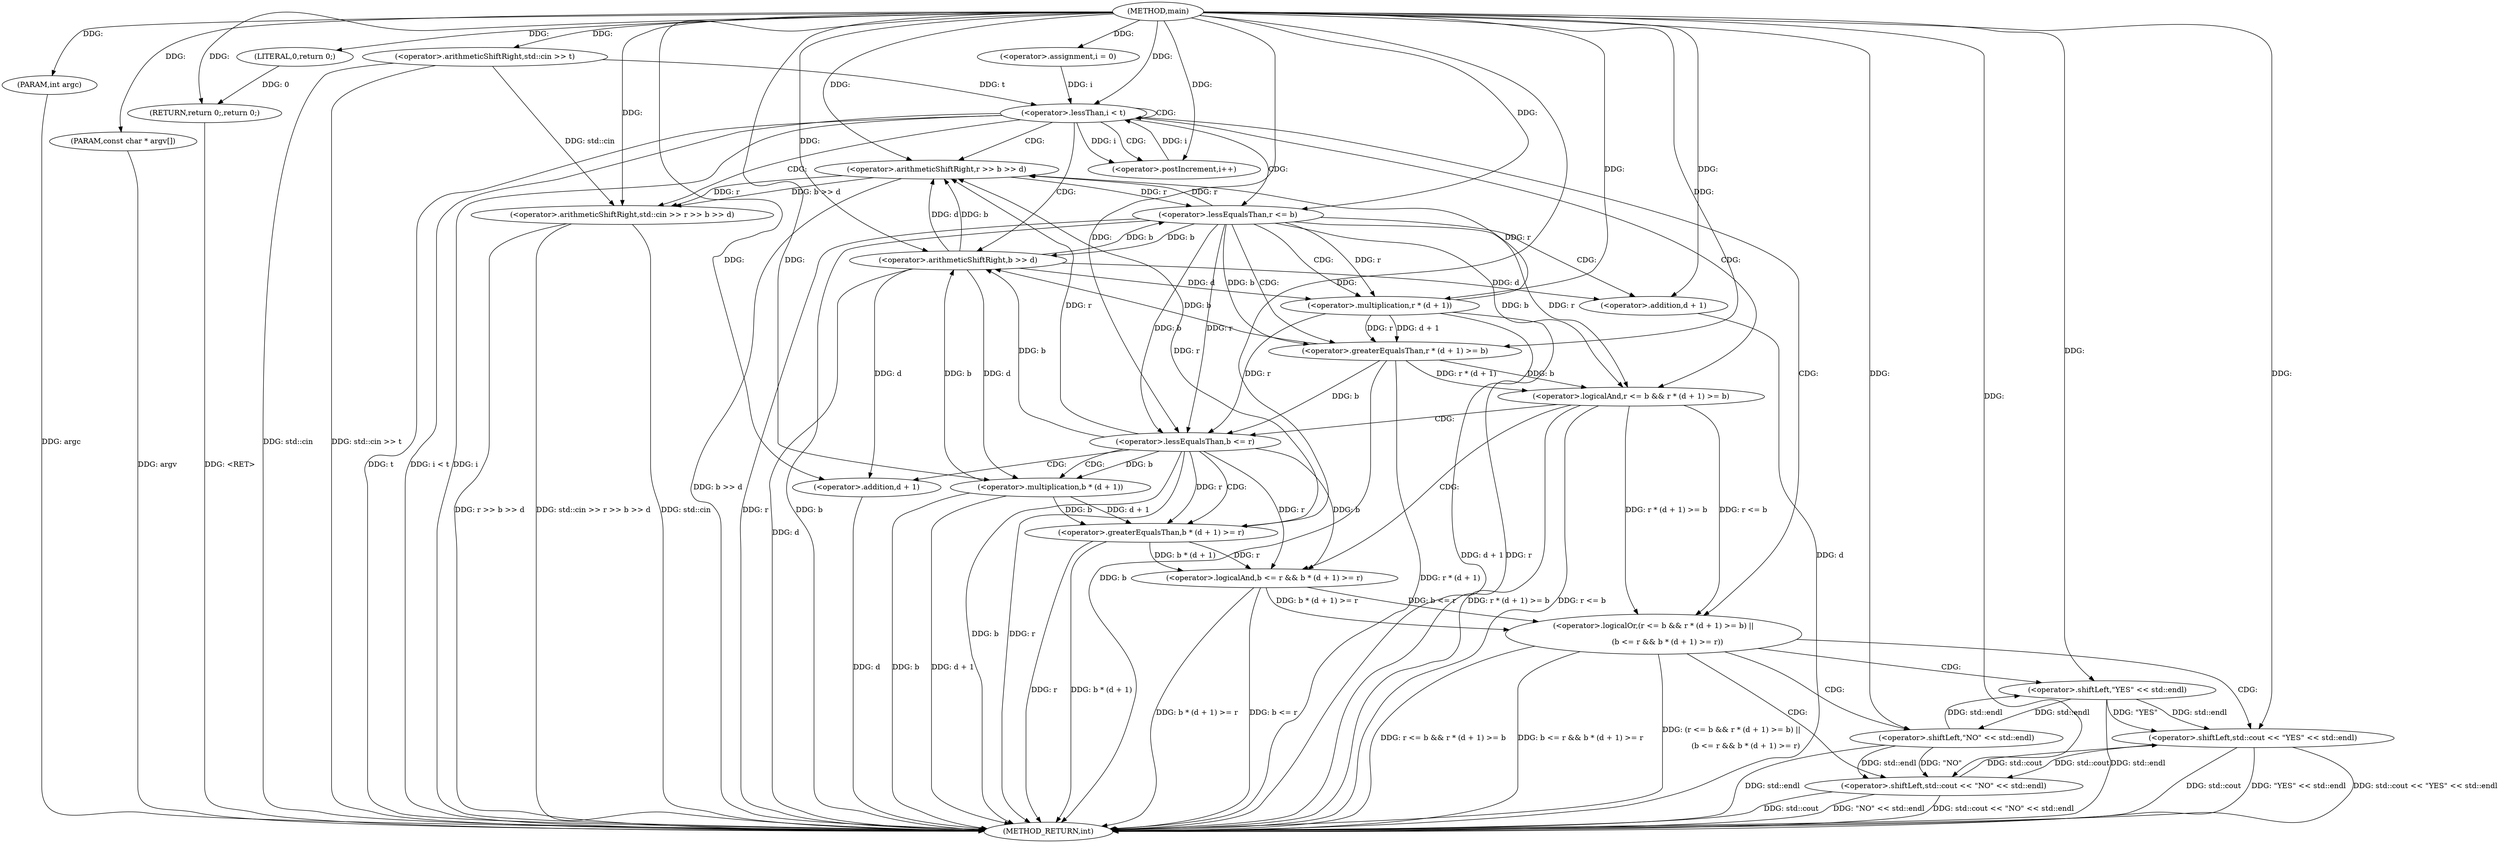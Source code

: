 digraph "main" {  
"1000104" [label = "(METHOD,main)" ]
"1000172" [label = "(METHOD_RETURN,int)" ]
"1000105" [label = "(PARAM,int argc)" ]
"1000106" [label = "(PARAM,const char * argv[])" ]
"1000109" [label = "(<operator>.arithmeticShiftRight,std::cin >> t)" ]
"1000170" [label = "(RETURN,return 0;,return 0;)" ]
"1000114" [label = "(<operator>.assignment,i = 0)" ]
"1000117" [label = "(<operator>.lessThan,i < t)" ]
"1000120" [label = "(<operator>.postIncrement,i++)" ]
"1000171" [label = "(LITERAL,0,return 0;)" ]
"1000126" [label = "(<operator>.arithmeticShiftRight,std::cin >> r >> b >> d)" ]
"1000134" [label = "(<operator>.logicalOr,(r <= b && r * (d + 1) >= b) ||\n            (b <= r && b * (d + 1) >= r))" ]
"1000128" [label = "(<operator>.arithmeticShiftRight,r >> b >> d)" ]
"1000158" [label = "(<operator>.shiftLeft,std::cout << \"YES\" << std::endl)" ]
"1000130" [label = "(<operator>.arithmeticShiftRight,b >> d)" ]
"1000135" [label = "(<operator>.logicalAnd,r <= b && r * (d + 1) >= b)" ]
"1000146" [label = "(<operator>.logicalAnd,b <= r && b * (d + 1) >= r)" ]
"1000165" [label = "(<operator>.shiftLeft,std::cout << \"NO\" << std::endl)" ]
"1000136" [label = "(<operator>.lessEqualsThan,r <= b)" ]
"1000139" [label = "(<operator>.greaterEqualsThan,r * (d + 1) >= b)" ]
"1000147" [label = "(<operator>.lessEqualsThan,b <= r)" ]
"1000150" [label = "(<operator>.greaterEqualsThan,b * (d + 1) >= r)" ]
"1000160" [label = "(<operator>.shiftLeft,\"YES\" << std::endl)" ]
"1000140" [label = "(<operator>.multiplication,r * (d + 1))" ]
"1000151" [label = "(<operator>.multiplication,b * (d + 1))" ]
"1000167" [label = "(<operator>.shiftLeft,\"NO\" << std::endl)" ]
"1000142" [label = "(<operator>.addition,d + 1)" ]
"1000153" [label = "(<operator>.addition,d + 1)" ]
  "1000170" -> "1000172"  [ label = "DDG: <RET>"] 
  "1000105" -> "1000172"  [ label = "DDG: argc"] 
  "1000106" -> "1000172"  [ label = "DDG: argv"] 
  "1000109" -> "1000172"  [ label = "DDG: std::cin"] 
  "1000109" -> "1000172"  [ label = "DDG: std::cin >> t"] 
  "1000117" -> "1000172"  [ label = "DDG: i"] 
  "1000117" -> "1000172"  [ label = "DDG: t"] 
  "1000117" -> "1000172"  [ label = "DDG: i < t"] 
  "1000126" -> "1000172"  [ label = "DDG: std::cin"] 
  "1000130" -> "1000172"  [ label = "DDG: d"] 
  "1000128" -> "1000172"  [ label = "DDG: b >> d"] 
  "1000126" -> "1000172"  [ label = "DDG: r >> b >> d"] 
  "1000126" -> "1000172"  [ label = "DDG: std::cin >> r >> b >> d"] 
  "1000136" -> "1000172"  [ label = "DDG: r"] 
  "1000136" -> "1000172"  [ label = "DDG: b"] 
  "1000135" -> "1000172"  [ label = "DDG: r <= b"] 
  "1000140" -> "1000172"  [ label = "DDG: r"] 
  "1000142" -> "1000172"  [ label = "DDG: d"] 
  "1000140" -> "1000172"  [ label = "DDG: d + 1"] 
  "1000139" -> "1000172"  [ label = "DDG: r * (d + 1)"] 
  "1000139" -> "1000172"  [ label = "DDG: b"] 
  "1000135" -> "1000172"  [ label = "DDG: r * (d + 1) >= b"] 
  "1000134" -> "1000172"  [ label = "DDG: r <= b && r * (d + 1) >= b"] 
  "1000147" -> "1000172"  [ label = "DDG: b"] 
  "1000147" -> "1000172"  [ label = "DDG: r"] 
  "1000146" -> "1000172"  [ label = "DDG: b <= r"] 
  "1000151" -> "1000172"  [ label = "DDG: b"] 
  "1000153" -> "1000172"  [ label = "DDG: d"] 
  "1000151" -> "1000172"  [ label = "DDG: d + 1"] 
  "1000150" -> "1000172"  [ label = "DDG: b * (d + 1)"] 
  "1000150" -> "1000172"  [ label = "DDG: r"] 
  "1000146" -> "1000172"  [ label = "DDG: b * (d + 1) >= r"] 
  "1000134" -> "1000172"  [ label = "DDG: b <= r && b * (d + 1) >= r"] 
  "1000134" -> "1000172"  [ label = "DDG: (r <= b && r * (d + 1) >= b) ||\n            (b <= r && b * (d + 1) >= r)"] 
  "1000165" -> "1000172"  [ label = "DDG: std::cout"] 
  "1000167" -> "1000172"  [ label = "DDG: std::endl"] 
  "1000165" -> "1000172"  [ label = "DDG: \"NO\" << std::endl"] 
  "1000165" -> "1000172"  [ label = "DDG: std::cout << \"NO\" << std::endl"] 
  "1000158" -> "1000172"  [ label = "DDG: std::cout"] 
  "1000160" -> "1000172"  [ label = "DDG: std::endl"] 
  "1000158" -> "1000172"  [ label = "DDG: \"YES\" << std::endl"] 
  "1000158" -> "1000172"  [ label = "DDG: std::cout << \"YES\" << std::endl"] 
  "1000104" -> "1000105"  [ label = "DDG: "] 
  "1000104" -> "1000106"  [ label = "DDG: "] 
  "1000171" -> "1000170"  [ label = "DDG: 0"] 
  "1000104" -> "1000170"  [ label = "DDG: "] 
  "1000104" -> "1000109"  [ label = "DDG: "] 
  "1000104" -> "1000114"  [ label = "DDG: "] 
  "1000104" -> "1000171"  [ label = "DDG: "] 
  "1000114" -> "1000117"  [ label = "DDG: i"] 
  "1000120" -> "1000117"  [ label = "DDG: i"] 
  "1000104" -> "1000117"  [ label = "DDG: "] 
  "1000109" -> "1000117"  [ label = "DDG: t"] 
  "1000117" -> "1000120"  [ label = "DDG: i"] 
  "1000104" -> "1000120"  [ label = "DDG: "] 
  "1000109" -> "1000126"  [ label = "DDG: std::cin"] 
  "1000104" -> "1000126"  [ label = "DDG: "] 
  "1000128" -> "1000126"  [ label = "DDG: r"] 
  "1000128" -> "1000126"  [ label = "DDG: b >> d"] 
  "1000136" -> "1000128"  [ label = "DDG: r"] 
  "1000140" -> "1000128"  [ label = "DDG: r"] 
  "1000147" -> "1000128"  [ label = "DDG: r"] 
  "1000150" -> "1000128"  [ label = "DDG: r"] 
  "1000104" -> "1000128"  [ label = "DDG: "] 
  "1000130" -> "1000128"  [ label = "DDG: d"] 
  "1000130" -> "1000128"  [ label = "DDG: b"] 
  "1000135" -> "1000134"  [ label = "DDG: r <= b"] 
  "1000135" -> "1000134"  [ label = "DDG: r * (d + 1) >= b"] 
  "1000146" -> "1000134"  [ label = "DDG: b <= r"] 
  "1000146" -> "1000134"  [ label = "DDG: b * (d + 1) >= r"] 
  "1000136" -> "1000130"  [ label = "DDG: b"] 
  "1000139" -> "1000130"  [ label = "DDG: b"] 
  "1000147" -> "1000130"  [ label = "DDG: b"] 
  "1000151" -> "1000130"  [ label = "DDG: b"] 
  "1000104" -> "1000130"  [ label = "DDG: "] 
  "1000136" -> "1000135"  [ label = "DDG: r"] 
  "1000136" -> "1000135"  [ label = "DDG: b"] 
  "1000139" -> "1000135"  [ label = "DDG: b"] 
  "1000139" -> "1000135"  [ label = "DDG: r * (d + 1)"] 
  "1000147" -> "1000146"  [ label = "DDG: b"] 
  "1000147" -> "1000146"  [ label = "DDG: r"] 
  "1000150" -> "1000146"  [ label = "DDG: r"] 
  "1000150" -> "1000146"  [ label = "DDG: b * (d + 1)"] 
  "1000165" -> "1000158"  [ label = "DDG: std::cout"] 
  "1000104" -> "1000158"  [ label = "DDG: "] 
  "1000160" -> "1000158"  [ label = "DDG: std::endl"] 
  "1000160" -> "1000158"  [ label = "DDG: \"YES\""] 
  "1000128" -> "1000136"  [ label = "DDG: r"] 
  "1000104" -> "1000136"  [ label = "DDG: "] 
  "1000130" -> "1000136"  [ label = "DDG: b"] 
  "1000140" -> "1000139"  [ label = "DDG: d + 1"] 
  "1000140" -> "1000139"  [ label = "DDG: r"] 
  "1000136" -> "1000139"  [ label = "DDG: b"] 
  "1000104" -> "1000139"  [ label = "DDG: "] 
  "1000136" -> "1000147"  [ label = "DDG: b"] 
  "1000139" -> "1000147"  [ label = "DDG: b"] 
  "1000104" -> "1000147"  [ label = "DDG: "] 
  "1000136" -> "1000147"  [ label = "DDG: r"] 
  "1000140" -> "1000147"  [ label = "DDG: r"] 
  "1000151" -> "1000150"  [ label = "DDG: d + 1"] 
  "1000151" -> "1000150"  [ label = "DDG: b"] 
  "1000147" -> "1000150"  [ label = "DDG: r"] 
  "1000104" -> "1000150"  [ label = "DDG: "] 
  "1000104" -> "1000160"  [ label = "DDG: "] 
  "1000167" -> "1000160"  [ label = "DDG: std::endl"] 
  "1000158" -> "1000165"  [ label = "DDG: std::cout"] 
  "1000104" -> "1000165"  [ label = "DDG: "] 
  "1000167" -> "1000165"  [ label = "DDG: \"NO\""] 
  "1000167" -> "1000165"  [ label = "DDG: std::endl"] 
  "1000136" -> "1000140"  [ label = "DDG: r"] 
  "1000104" -> "1000140"  [ label = "DDG: "] 
  "1000130" -> "1000140"  [ label = "DDG: d"] 
  "1000147" -> "1000151"  [ label = "DDG: b"] 
  "1000104" -> "1000151"  [ label = "DDG: "] 
  "1000130" -> "1000151"  [ label = "DDG: d"] 
  "1000104" -> "1000167"  [ label = "DDG: "] 
  "1000160" -> "1000167"  [ label = "DDG: std::endl"] 
  "1000130" -> "1000142"  [ label = "DDG: d"] 
  "1000104" -> "1000142"  [ label = "DDG: "] 
  "1000130" -> "1000153"  [ label = "DDG: d"] 
  "1000104" -> "1000153"  [ label = "DDG: "] 
  "1000117" -> "1000120"  [ label = "CDG: "] 
  "1000117" -> "1000117"  [ label = "CDG: "] 
  "1000117" -> "1000126"  [ label = "CDG: "] 
  "1000117" -> "1000128"  [ label = "CDG: "] 
  "1000117" -> "1000130"  [ label = "CDG: "] 
  "1000117" -> "1000135"  [ label = "CDG: "] 
  "1000117" -> "1000136"  [ label = "CDG: "] 
  "1000117" -> "1000134"  [ label = "CDG: "] 
  "1000134" -> "1000167"  [ label = "CDG: "] 
  "1000134" -> "1000158"  [ label = "CDG: "] 
  "1000134" -> "1000160"  [ label = "CDG: "] 
  "1000134" -> "1000165"  [ label = "CDG: "] 
  "1000135" -> "1000147"  [ label = "CDG: "] 
  "1000135" -> "1000146"  [ label = "CDG: "] 
  "1000136" -> "1000142"  [ label = "CDG: "] 
  "1000136" -> "1000139"  [ label = "CDG: "] 
  "1000136" -> "1000140"  [ label = "CDG: "] 
  "1000147" -> "1000153"  [ label = "CDG: "] 
  "1000147" -> "1000151"  [ label = "CDG: "] 
  "1000147" -> "1000150"  [ label = "CDG: "] 
}

